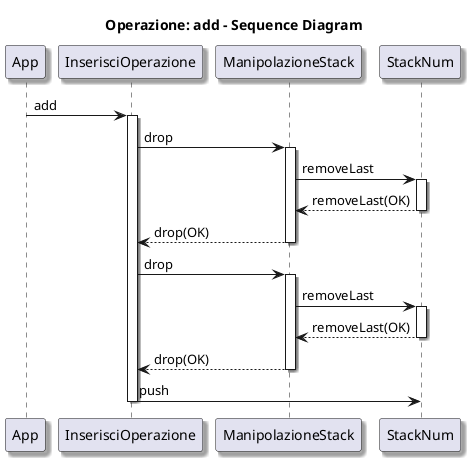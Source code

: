 @startuml 

skinparam Shadowing true

title Operazione: add - Sequence Diagram

App -> InserisciOperazione: add
activate InserisciOperazione
InserisciOperazione -> ManipolazioneStack: drop
activate ManipolazioneStack
ManipolazioneStack -> StackNum: removeLast
activate StackNum
StackNum --> ManipolazioneStack: removeLast(OK)
deactivate StackNum
ManipolazioneStack --> InserisciOperazione: drop(OK)
deactivate ManipolazioneStack
InserisciOperazione -> ManipolazioneStack: drop
activate ManipolazioneStack
ManipolazioneStack -> StackNum: removeLast
activate StackNum
StackNum --> ManipolazioneStack: removeLast(OK)
deactivate StackNum
ManipolazioneStack --> InserisciOperazione: drop(OK)
deactivate ManipolazioneStack
InserisciOperazione -> StackNum: push
deactivate InserisciOperazione


'!include ../../plantuml-styles/ae-copyright-footer.txt
@endumlperazione